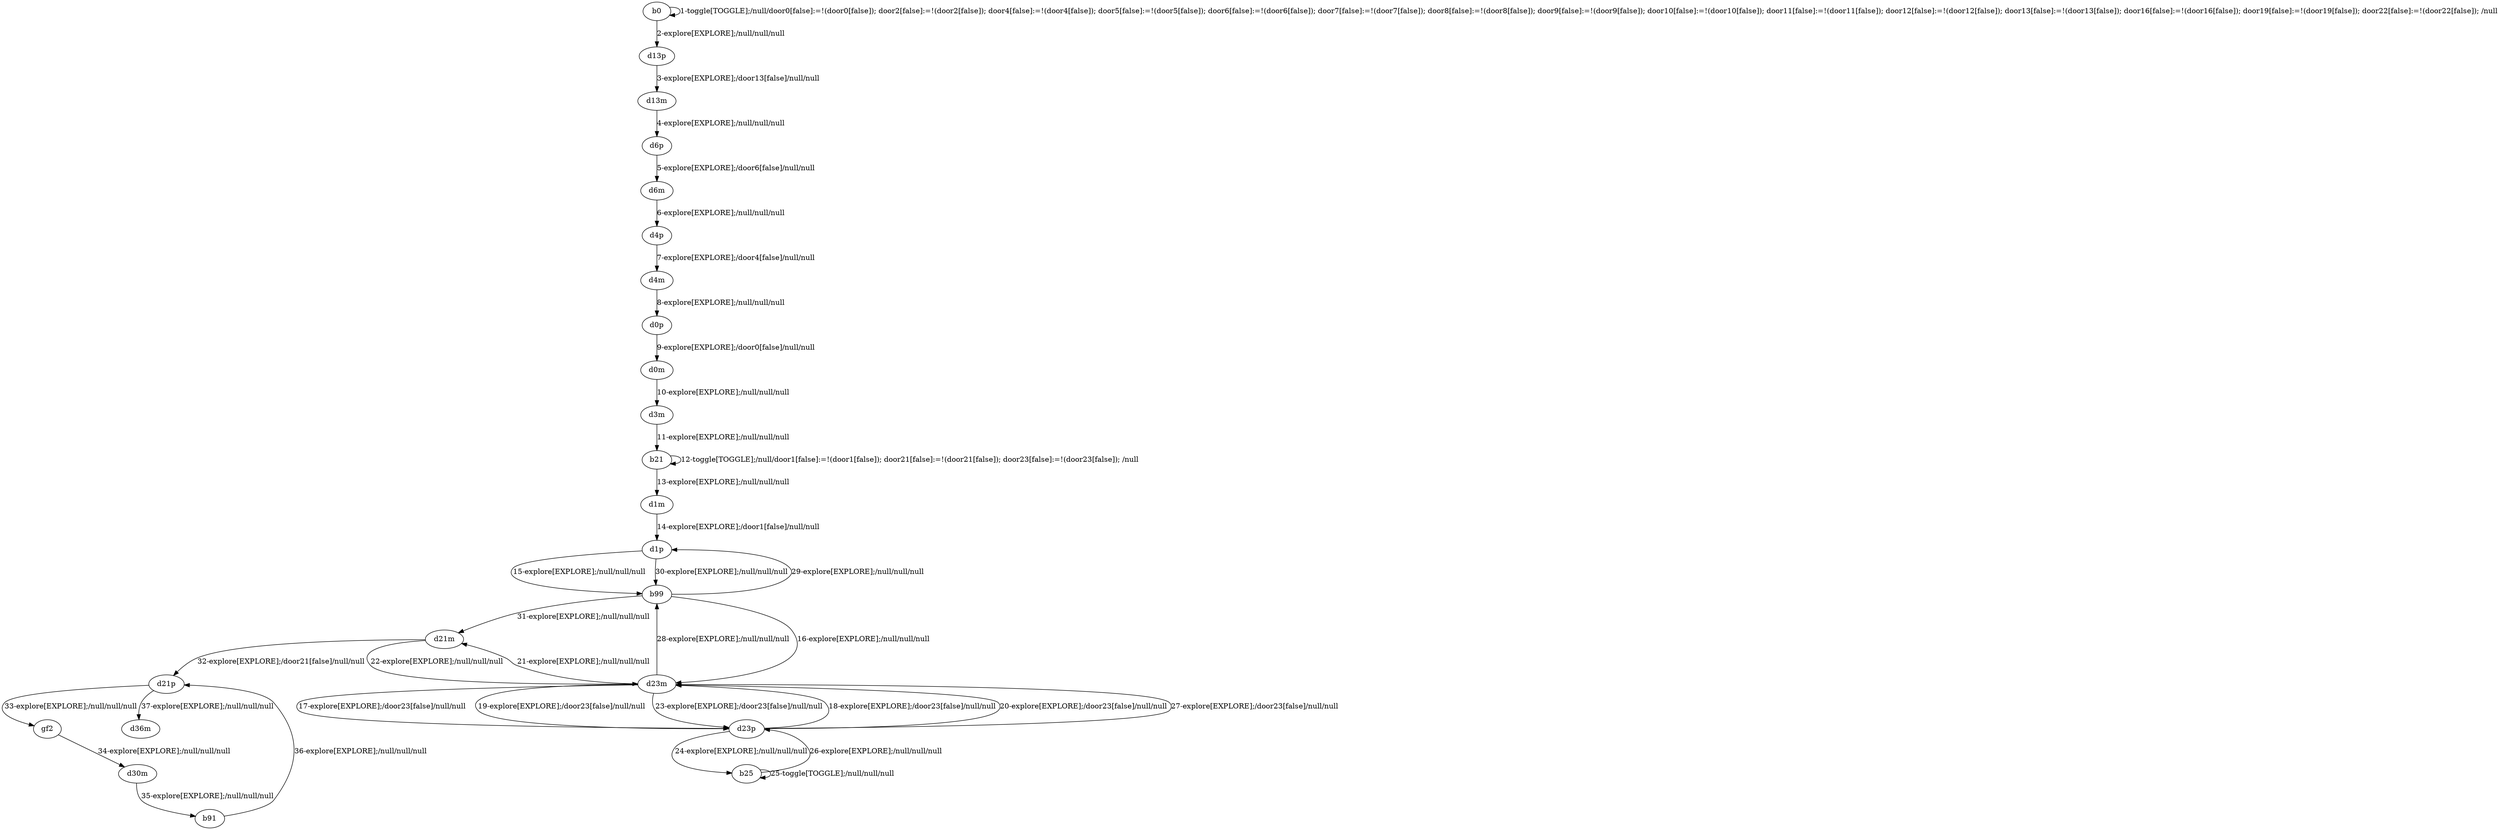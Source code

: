 # Total number of goals covered by this test: 4
# d21p --> gf2
# gf2 --> d30m
# d30m --> b91
# b91 --> d21p

digraph g {
"b0" -> "b0" [label = "1-toggle[TOGGLE];/null/door0[false]:=!(door0[false]); door2[false]:=!(door2[false]); door4[false]:=!(door4[false]); door5[false]:=!(door5[false]); door6[false]:=!(door6[false]); door7[false]:=!(door7[false]); door8[false]:=!(door8[false]); door9[false]:=!(door9[false]); door10[false]:=!(door10[false]); door11[false]:=!(door11[false]); door12[false]:=!(door12[false]); door13[false]:=!(door13[false]); door16[false]:=!(door16[false]); door19[false]:=!(door19[false]); door22[false]:=!(door22[false]); /null"];
"b0" -> "d13p" [label = "2-explore[EXPLORE];/null/null/null"];
"d13p" -> "d13m" [label = "3-explore[EXPLORE];/door13[false]/null/null"];
"d13m" -> "d6p" [label = "4-explore[EXPLORE];/null/null/null"];
"d6p" -> "d6m" [label = "5-explore[EXPLORE];/door6[false]/null/null"];
"d6m" -> "d4p" [label = "6-explore[EXPLORE];/null/null/null"];
"d4p" -> "d4m" [label = "7-explore[EXPLORE];/door4[false]/null/null"];
"d4m" -> "d0p" [label = "8-explore[EXPLORE];/null/null/null"];
"d0p" -> "d0m" [label = "9-explore[EXPLORE];/door0[false]/null/null"];
"d0m" -> "d3m" [label = "10-explore[EXPLORE];/null/null/null"];
"d3m" -> "b21" [label = "11-explore[EXPLORE];/null/null/null"];
"b21" -> "b21" [label = "12-toggle[TOGGLE];/null/door1[false]:=!(door1[false]); door21[false]:=!(door21[false]); door23[false]:=!(door23[false]); /null"];
"b21" -> "d1m" [label = "13-explore[EXPLORE];/null/null/null"];
"d1m" -> "d1p" [label = "14-explore[EXPLORE];/door1[false]/null/null"];
"d1p" -> "b99" [label = "15-explore[EXPLORE];/null/null/null"];
"b99" -> "d23m" [label = "16-explore[EXPLORE];/null/null/null"];
"d23m" -> "d23p" [label = "17-explore[EXPLORE];/door23[false]/null/null"];
"d23p" -> "d23m" [label = "18-explore[EXPLORE];/door23[false]/null/null"];
"d23m" -> "d23p" [label = "19-explore[EXPLORE];/door23[false]/null/null"];
"d23p" -> "d23m" [label = "20-explore[EXPLORE];/door23[false]/null/null"];
"d23m" -> "d21m" [label = "21-explore[EXPLORE];/null/null/null"];
"d21m" -> "d23m" [label = "22-explore[EXPLORE];/null/null/null"];
"d23m" -> "d23p" [label = "23-explore[EXPLORE];/door23[false]/null/null"];
"d23p" -> "b25" [label = "24-explore[EXPLORE];/null/null/null"];
"b25" -> "b25" [label = "25-toggle[TOGGLE];/null/null/null"];
"b25" -> "d23p" [label = "26-explore[EXPLORE];/null/null/null"];
"d23p" -> "d23m" [label = "27-explore[EXPLORE];/door23[false]/null/null"];
"d23m" -> "b99" [label = "28-explore[EXPLORE];/null/null/null"];
"b99" -> "d1p" [label = "29-explore[EXPLORE];/null/null/null"];
"d1p" -> "b99" [label = "30-explore[EXPLORE];/null/null/null"];
"b99" -> "d21m" [label = "31-explore[EXPLORE];/null/null/null"];
"d21m" -> "d21p" [label = "32-explore[EXPLORE];/door21[false]/null/null"];
"d21p" -> "gf2" [label = "33-explore[EXPLORE];/null/null/null"];
"gf2" -> "d30m" [label = "34-explore[EXPLORE];/null/null/null"];
"d30m" -> "b91" [label = "35-explore[EXPLORE];/null/null/null"];
"b91" -> "d21p" [label = "36-explore[EXPLORE];/null/null/null"];
"d21p" -> "d36m" [label = "37-explore[EXPLORE];/null/null/null"];
}